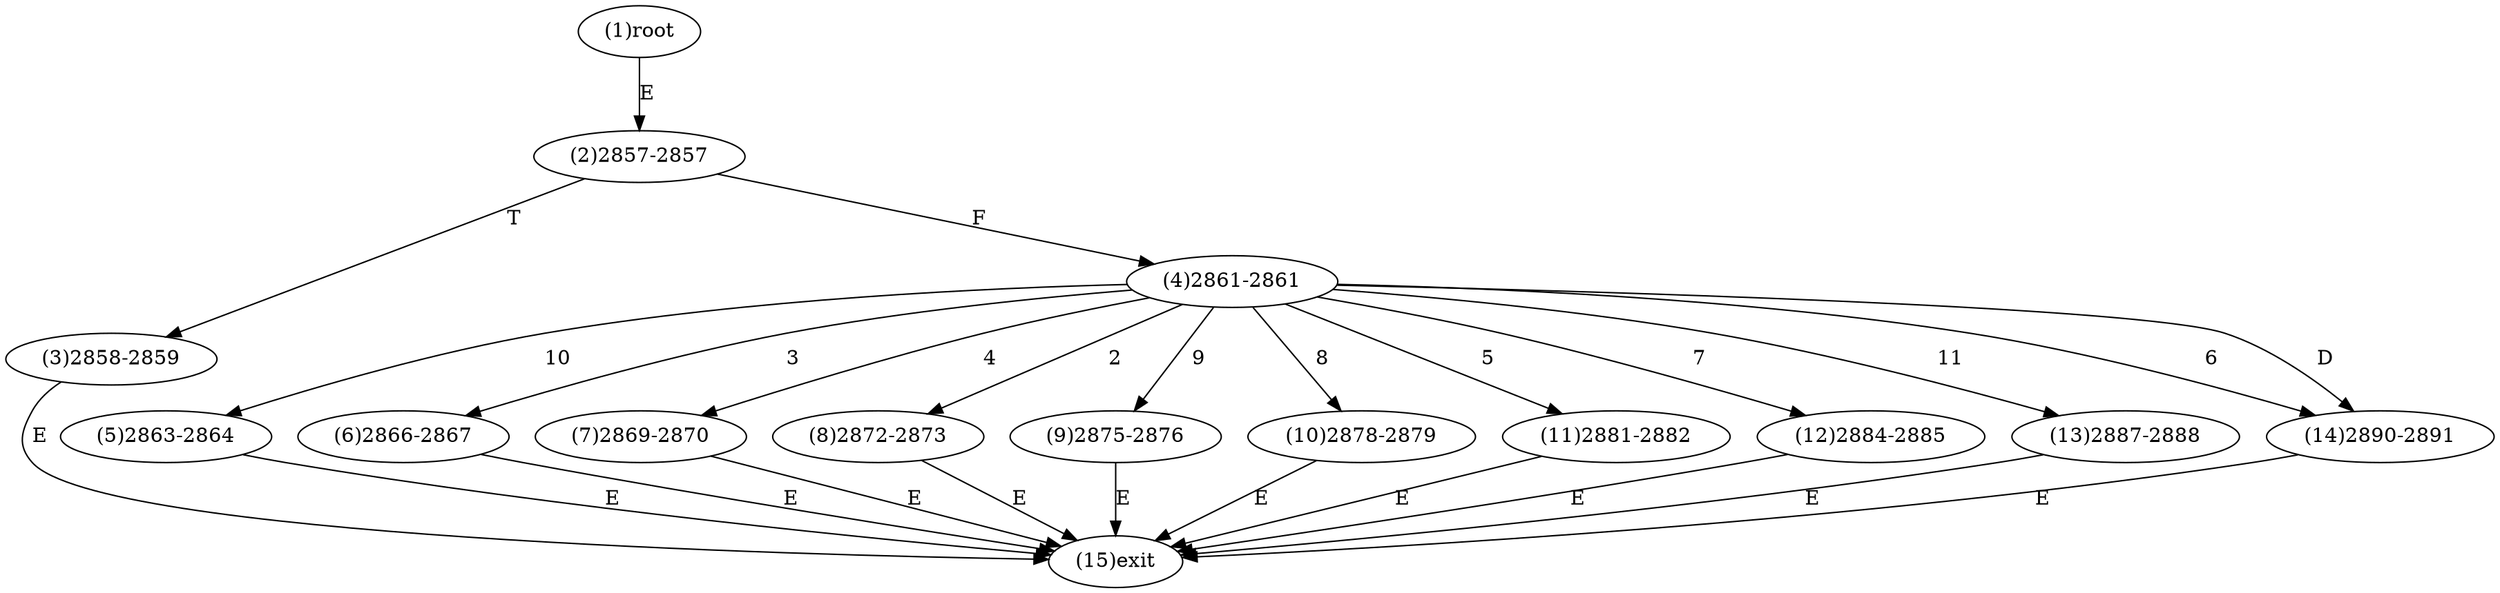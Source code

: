 digraph "" { 
1[ label="(1)root"];
2[ label="(2)2857-2857"];
3[ label="(3)2858-2859"];
4[ label="(4)2861-2861"];
5[ label="(5)2863-2864"];
6[ label="(6)2866-2867"];
7[ label="(7)2869-2870"];
8[ label="(8)2872-2873"];
9[ label="(9)2875-2876"];
10[ label="(10)2878-2879"];
11[ label="(11)2881-2882"];
12[ label="(12)2884-2885"];
13[ label="(13)2887-2888"];
14[ label="(14)2890-2891"];
15[ label="(15)exit"];
1->2[ label="E"];
2->4[ label="F"];
2->3[ label="T"];
3->15[ label="E"];
4->8[ label="2"];
4->6[ label="3"];
4->7[ label="4"];
4->11[ label="5"];
4->14[ label="6"];
4->12[ label="7"];
4->10[ label="8"];
4->9[ label="9"];
4->5[ label="10"];
4->13[ label="11"];
4->14[ label="D"];
5->15[ label="E"];
6->15[ label="E"];
7->15[ label="E"];
8->15[ label="E"];
9->15[ label="E"];
10->15[ label="E"];
11->15[ label="E"];
12->15[ label="E"];
13->15[ label="E"];
14->15[ label="E"];
}